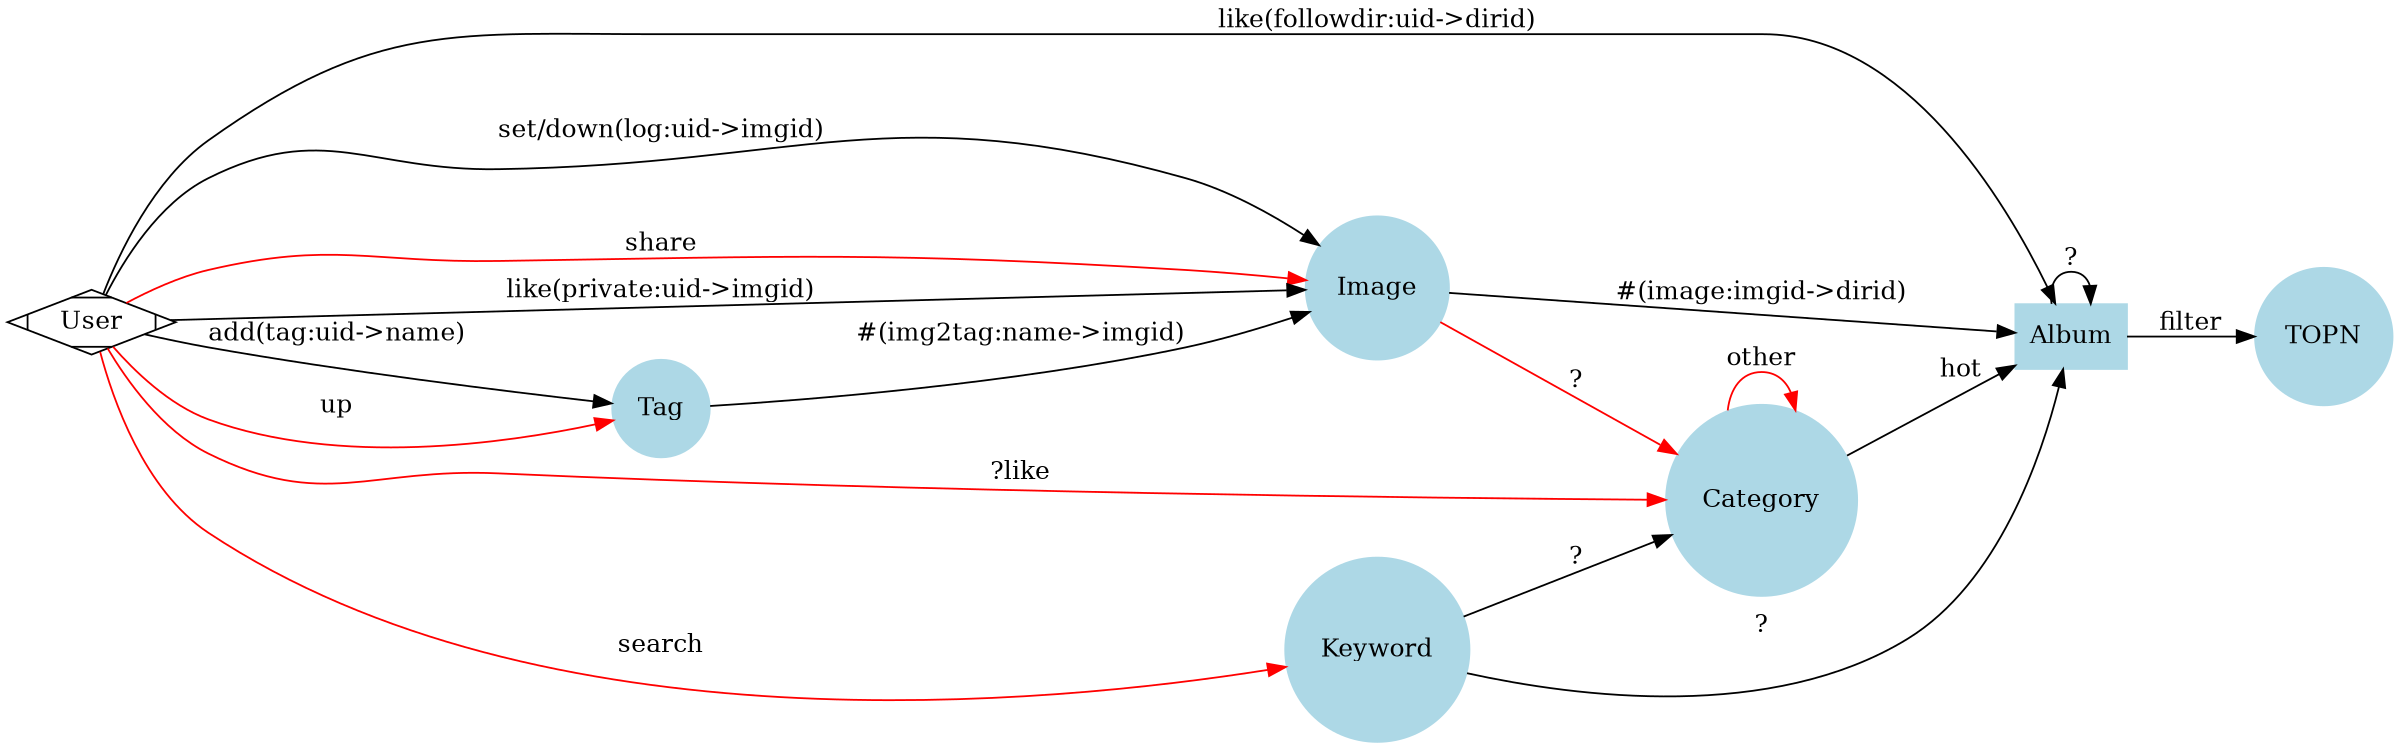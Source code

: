 digraph adesk_arch {
    rankdir=LR;
    size = "16,8";
    // node [shape=Mdiamond]; client;
    // node [shape=ellipse,style=filled,color=lightblue]; app; rest; fileServer;
    // node [shape=ellipse,style=filled,color=red]; CDN; cache;
    // node [shape=box3d,style=none,color=black]; db;
    // node [shape=box];

    node [shape=Mdiamond]; User;
    node [shape=box,style=filled,color=lightblue]; Album;
    node [shape=circle,style=filled,color=lightblue];

    User -> Image[label="set/down(log:uid->imgid)"];
    User -> Image[label="share", color=red];
    User -> Image[label="like(private:uid->imgid)"];
    User -> Tag[label="add(tag:uid->name)"];
    User -> Tag[label="up", color=red];
    User -> Album[label="like(followdir:uid->dirid)"];
    User -> Category[label="?like", color=red];
    User -> Keyword[label="search", color=red];

    Tag -> Image[label="#(img2tag:name->imgid)"];

    Image -> Album[label="#(image:imgid->dirid)"];
    Image -> Category[label="?", color=red];

    Keyword -> Category[label="?"];
    Keyword -> Album[label="?"];

    Category -> Category[label="other", color=red];
    Category -> Album[label="hot"];

    Album -> Album[label="?"];

    Album -> TOPN[label="filter"];

    // Performance -> Availability;
    // Availability -> Scalability;
    // Scalability -> Security;
    // Security -> Performance;
}
